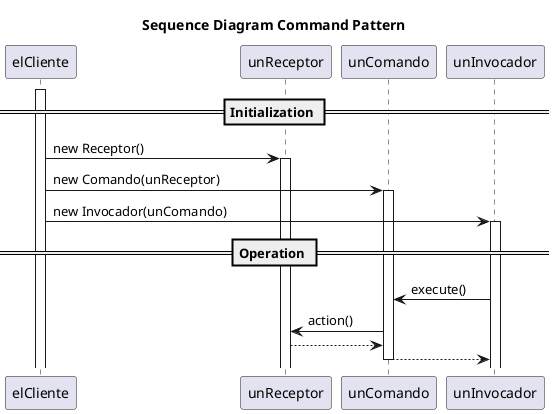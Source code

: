 @startuml SEQ_command_def
title Sequence Diagram Command Pattern

participant elCliente
activate elCliente 
== Initialization ==
elCliente -> unReceptor: new Receptor() \t\t\t\t\t
activate unReceptor
elCliente -> unComando: new Comando(unReceptor)
activate unComando
elCliente -> unInvocador: new Invocador(unComando)
activate unInvocador
== Operation ==
unInvocador -> unComando: execute()
unComando -> unReceptor: action()
unReceptor --> unComando
unComando --> unInvocador
deactivate unComando

@enduml